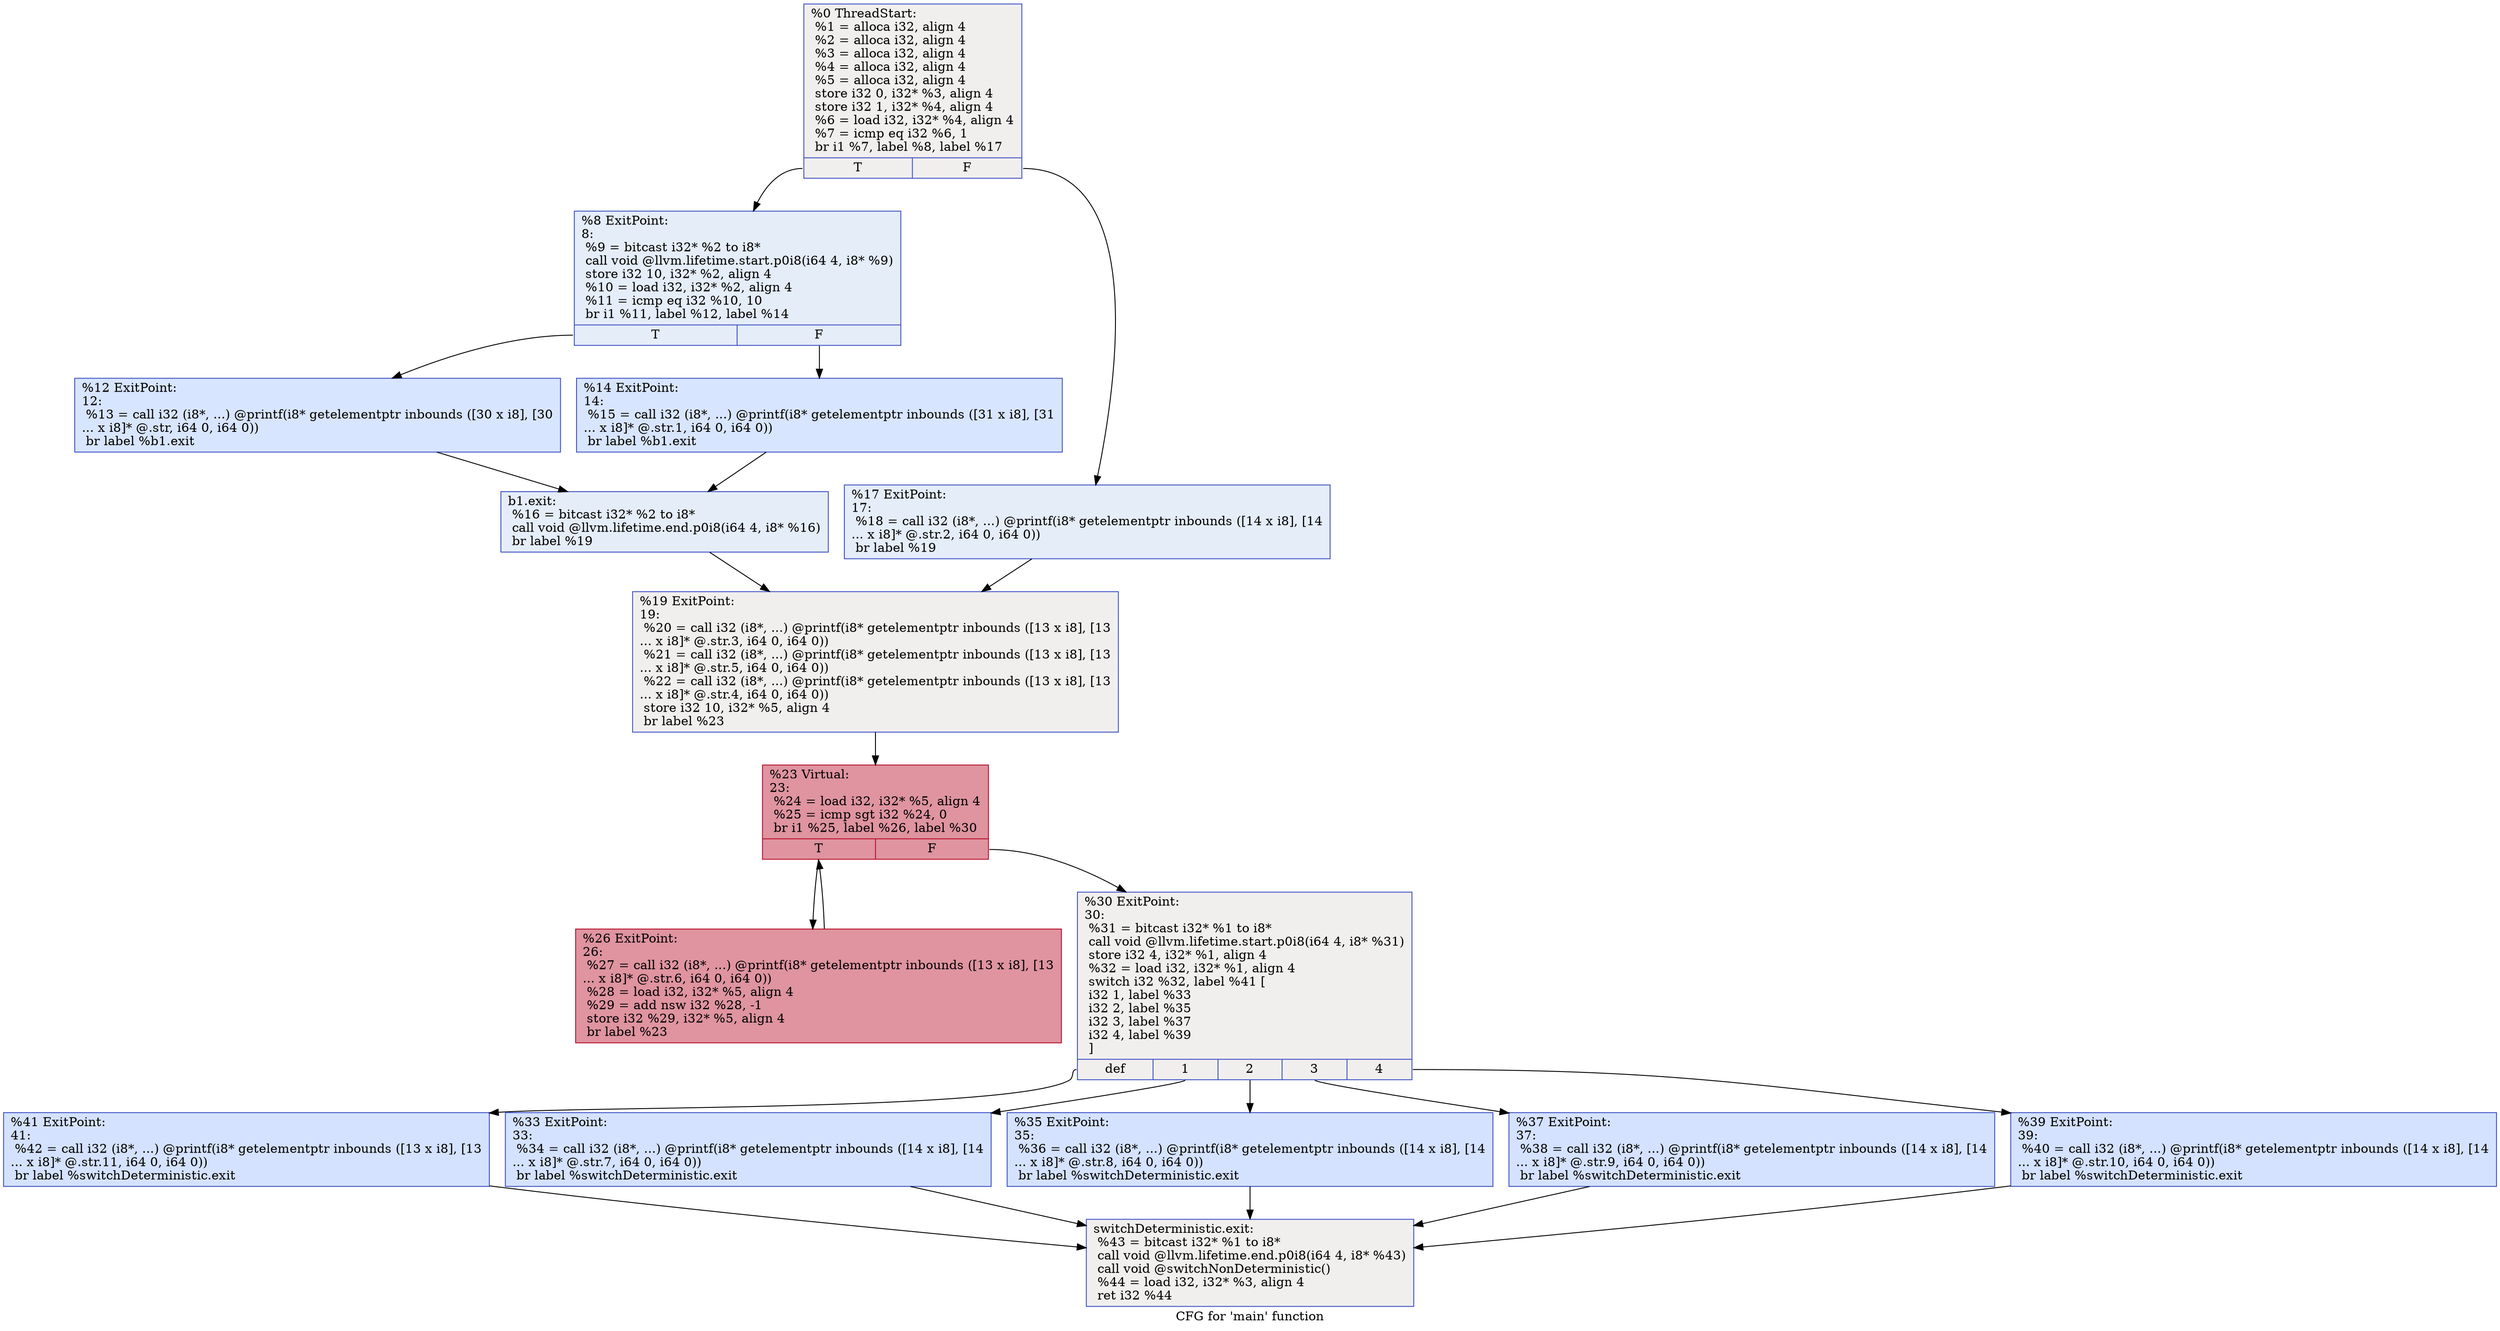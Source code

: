 digraph "CFG for 'main' function" {
	label="CFG for 'main' function";

	Node0x5638be0595c0 [shape=record,color="#3d50c3ff", style=filled, fillcolor="#e0dbd870",label="{%0 ThreadStart:\l  %1 = alloca i32, align 4\l  %2 = alloca i32, align 4\l  %3 = alloca i32, align 4\l  %4 = alloca i32, align 4\l  %5 = alloca i32, align 4\l  store i32 0, i32* %3, align 4\l  store i32 1, i32* %4, align 4\l  %6 = load i32, i32* %4, align 4\l  %7 = icmp eq i32 %6, 1\l  br i1 %7, label %8, label %17\l|{<s0>T|<s1>F}}"];
	Node0x5638be0595c0:s0 -> Node0x5638be059a50;
	Node0x5638be0595c0:s1 -> Node0x5638be059aa0;
	Node0x5638be059a50 [shape=record,color="#3d50c3ff", style=filled, fillcolor="#c5d6f270",label="{%8 ExitPoint:\l8:                                                \l  %9 = bitcast i32* %2 to i8*\l  call void @llvm.lifetime.start.p0i8(i64 4, i8* %9)\l  store i32 10, i32* %2, align 4\l  %10 = load i32, i32* %2, align 4\l  %11 = icmp eq i32 %10, 10\l  br i1 %11, label %12, label %14\l|{<s0>T|<s1>F}}"];
	Node0x5638be059a50:s0 -> Node0x5638be093150;
	Node0x5638be059a50:s1 -> Node0x5638be092f50;
	Node0x5638be093150 [shape=record,color="#3d50c3ff", style=filled, fillcolor="#a7c5fe70",label="{%12 ExitPoint:\l12:                                               \l  %13 = call i32 (i8*, ...) @printf(i8* getelementptr inbounds ([30 x i8], [30\l... x i8]* @.str, i64 0, i64 0))\l  br label %b1.exit\l}"];
	Node0x5638be093150 -> Node0x5638be093500;
	Node0x5638be092f50 [shape=record,color="#3d50c3ff", style=filled, fillcolor="#a7c5fe70",label="{%14 ExitPoint:\l14:                                               \l  %15 = call i32 (i8*, ...) @printf(i8* getelementptr inbounds ([31 x i8], [31\l... x i8]* @.str.1, i64 0, i64 0))\l  br label %b1.exit\l}"];
	Node0x5638be092f50 -> Node0x5638be093500;
	Node0x5638be093500 [shape=record,color="#3d50c3ff", style=filled, fillcolor="#c5d6f270",label="{b1.exit:                                          \l  %16 = bitcast i32* %2 to i8*\l  call void @llvm.lifetime.end.p0i8(i64 4, i8* %16)\l  br label %19\l}"];
	Node0x5638be093500 -> Node0x5638be059c70;
	Node0x5638be059aa0 [shape=record,color="#3d50c3ff", style=filled, fillcolor="#c5d6f270",label="{%17 ExitPoint:\l17:                                               \l  %18 = call i32 (i8*, ...) @printf(i8* getelementptr inbounds ([14 x i8], [14\l... x i8]* @.str.2, i64 0, i64 0))\l  br label %19\l}"];
	Node0x5638be059aa0 -> Node0x5638be059c70;
	Node0x5638be059c70 [shape=record,color="#3d50c3ff", style=filled, fillcolor="#e0dbd870",label="{%19 ExitPoint:\l19:                                               \l  %20 = call i32 (i8*, ...) @printf(i8* getelementptr inbounds ([13 x i8], [13\l... x i8]* @.str.3, i64 0, i64 0))\l  %21 = call i32 (i8*, ...) @printf(i8* getelementptr inbounds ([13 x i8], [13\l... x i8]* @.str.5, i64 0, i64 0))\l  %22 = call i32 (i8*, ...) @printf(i8* getelementptr inbounds ([13 x i8], [13\l... x i8]* @.str.4, i64 0, i64 0))\l  store i32 10, i32* %5, align 4\l  br label %23\l}"];
	Node0x5638be059c70 -> Node0x5638be05a0e0;
	Node0x5638be05a0e0 [shape=record,color="#b70d28ff", style=filled, fillcolor="#b70d2870",label="{%23 Virtual:\l23:                                               \l  %24 = load i32, i32* %5, align 4\l  %25 = icmp sgt i32 %24, 0\l  br i1 %25, label %26, label %30\l|{<s0>T|<s1>F}}"];
	Node0x5638be05a0e0:s0 -> Node0x5638be05a2a0;
	Node0x5638be05a0e0:s1 -> Node0x5638be05a2f0;
	Node0x5638be05a2a0 [shape=record,color="#b70d28ff", style=filled, fillcolor="#b70d2870",label="{%26 ExitPoint:\l26:                                               \l  %27 = call i32 (i8*, ...) @printf(i8* getelementptr inbounds ([13 x i8], [13\l... x i8]* @.str.6, i64 0, i64 0))\l  %28 = load i32, i32* %5, align 4\l  %29 = add nsw i32 %28, -1\l  store i32 %29, i32* %5, align 4\l  br label %23\l}"];
	Node0x5638be05a2a0 -> Node0x5638be05a0e0;
	Node0x5638be05a2f0 [shape=record,color="#3d50c3ff", style=filled, fillcolor="#e0dbd870",label="{%30 ExitPoint:\l30:                                               \l  %31 = bitcast i32* %1 to i8*\l  call void @llvm.lifetime.start.p0i8(i64 4, i8* %31)\l  store i32 4, i32* %1, align 4\l  %32 = load i32, i32* %1, align 4\l  switch i32 %32, label %41 [\l    i32 1, label %33\l    i32 2, label %35\l    i32 3, label %37\l    i32 4, label %39\l  ]\l|{<s0>def|<s1>1|<s2>2|<s3>3|<s4>4}}"];
	Node0x5638be05a2f0:s0 -> Node0x5638be0a94d0;
	Node0x5638be05a2f0:s1 -> Node0x5638be0a9370;
	Node0x5638be05a2f0:s2 -> Node0x5638be0a9210;
	Node0x5638be05a2f0:s3 -> Node0x5638be0a90b0;
	Node0x5638be05a2f0:s4 -> Node0x5638be0a8f50;
	Node0x5638be0a9370 [shape=record,color="#3d50c3ff", style=filled, fillcolor="#9ebeff70",label="{%33 ExitPoint:\l33:                                               \l  %34 = call i32 (i8*, ...) @printf(i8* getelementptr inbounds ([14 x i8], [14\l... x i8]* @.str.7, i64 0, i64 0))\l  br label %switchDeterministic.exit\l}"];
	Node0x5638be0a9370 -> Node0x5638be0aaea0;
	Node0x5638be0a9210 [shape=record,color="#3d50c3ff", style=filled, fillcolor="#9ebeff70",label="{%35 ExitPoint:\l35:                                               \l  %36 = call i32 (i8*, ...) @printf(i8* getelementptr inbounds ([14 x i8], [14\l... x i8]* @.str.8, i64 0, i64 0))\l  br label %switchDeterministic.exit\l}"];
	Node0x5638be0a9210 -> Node0x5638be0aaea0;
	Node0x5638be0a90b0 [shape=record,color="#3d50c3ff", style=filled, fillcolor="#9ebeff70",label="{%37 ExitPoint:\l37:                                               \l  %38 = call i32 (i8*, ...) @printf(i8* getelementptr inbounds ([14 x i8], [14\l... x i8]* @.str.9, i64 0, i64 0))\l  br label %switchDeterministic.exit\l}"];
	Node0x5638be0a90b0 -> Node0x5638be0aaea0;
	Node0x5638be0a8f50 [shape=record,color="#3d50c3ff", style=filled, fillcolor="#9ebeff70",label="{%39 ExitPoint:\l39:                                               \l  %40 = call i32 (i8*, ...) @printf(i8* getelementptr inbounds ([14 x i8], [14\l... x i8]* @.str.10, i64 0, i64 0))\l  br label %switchDeterministic.exit\l}"];
	Node0x5638be0a8f50 -> Node0x5638be0aaea0;
	Node0x5638be0a94d0 [shape=record,color="#3d50c3ff", style=filled, fillcolor="#9ebeff70",label="{%41 ExitPoint:\l41:                                               \l  %42 = call i32 (i8*, ...) @printf(i8* getelementptr inbounds ([13 x i8], [13\l... x i8]* @.str.11, i64 0, i64 0))\l  br label %switchDeterministic.exit\l}"];
	Node0x5638be0a94d0 -> Node0x5638be0aaea0;
	Node0x5638be0aaea0 [shape=record,color="#3d50c3ff", style=filled, fillcolor="#e0dbd870",label="{switchDeterministic.exit:                         \l  %43 = bitcast i32* %1 to i8*\l  call void @llvm.lifetime.end.p0i8(i64 4, i8* %43)\l  call void @switchNonDeterministic()\l  %44 = load i32, i32* %3, align 4\l  ret i32 %44\l}"];
}
